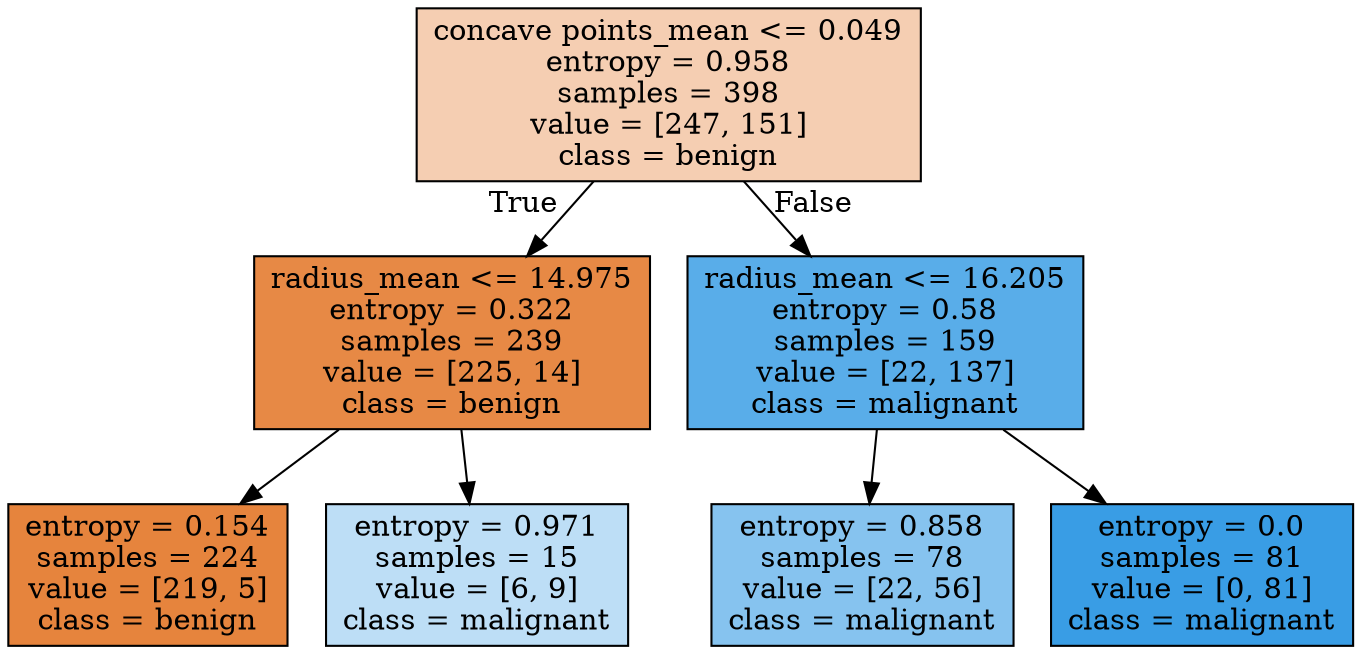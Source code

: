 digraph Tree {
node [shape=box, style="filled", color="black"] ;
0 [label="concave points_mean <= 0.049\nentropy = 0.958\nsamples = 398\nvalue = [247, 151]\nclass = benign", fillcolor="#e5813963"] ;
1 [label="radius_mean <= 14.975\nentropy = 0.322\nsamples = 239\nvalue = [225, 14]\nclass = benign", fillcolor="#e58139ef"] ;
0 -> 1 [labeldistance=2.5, labelangle=45, headlabel="True"] ;
2 [label="entropy = 0.154\nsamples = 224\nvalue = [219, 5]\nclass = benign", fillcolor="#e58139f9"] ;
1 -> 2 ;
3 [label="entropy = 0.971\nsamples = 15\nvalue = [6, 9]\nclass = malignant", fillcolor="#399de555"] ;
1 -> 3 ;
4 [label="radius_mean <= 16.205\nentropy = 0.58\nsamples = 159\nvalue = [22, 137]\nclass = malignant", fillcolor="#399de5d6"] ;
0 -> 4 [labeldistance=2.5, labelangle=-45, headlabel="False"] ;
5 [label="entropy = 0.858\nsamples = 78\nvalue = [22, 56]\nclass = malignant", fillcolor="#399de59b"] ;
4 -> 5 ;
6 [label="entropy = 0.0\nsamples = 81\nvalue = [0, 81]\nclass = malignant", fillcolor="#399de5ff"] ;
4 -> 6 ;
}